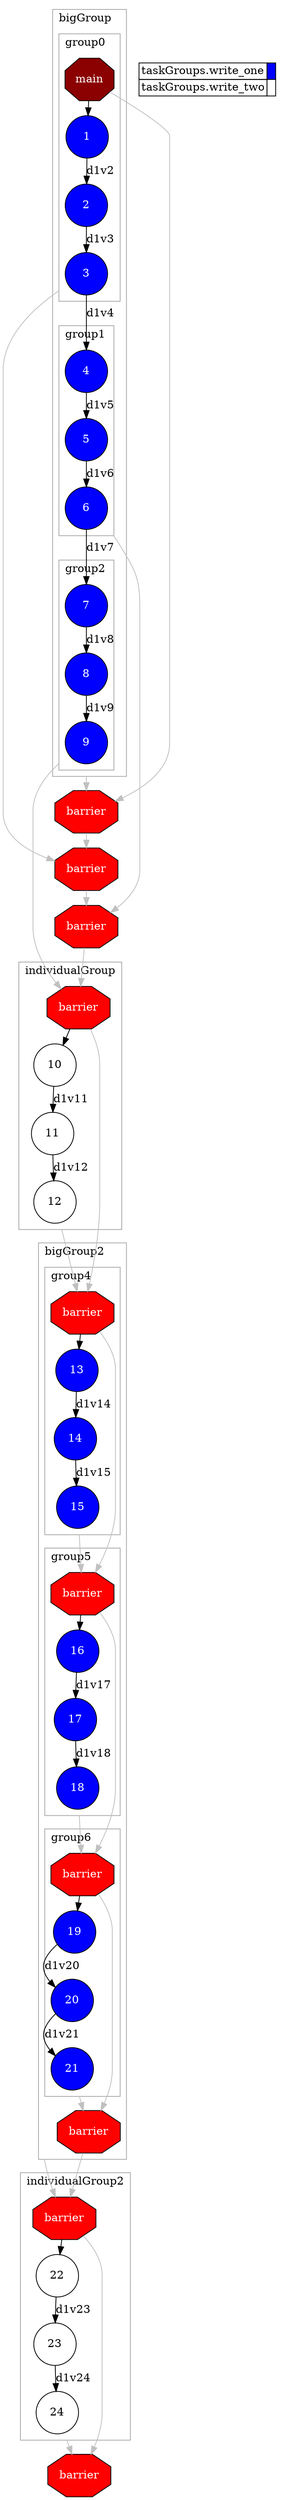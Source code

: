 digraph {
  newrank=true;
  rankdir=TB;
  labeljust="l";
  compound= true;
  subgraph dependence_graph {
    ranksep=0.20;
    node[height=0.75];

Synchro0[label="main", shape=octagon, style=filled fillcolor="#8B0000" fontcolor="#FFFFFF"];
subgraph clusterTasksbigGroup {
shape=rect;
node[height=0.75];
color="#A9A9A9"; 
label="bigGroup";

subgraph clusterTasksgroup0 {
shape=rect;
node[height=0.75];
color="#A9A9A9"; 
label="group0";

1[shape=circle, style=filled fillcolor="#0000ff" fontcolor="#ffffff"];
Synchro0 -> 1;
2[shape=circle, style=filled fillcolor="#0000ff" fontcolor="#ffffff"];
1 -> 2 [label="d1v2"];
3[shape=circle, style=filled fillcolor="#0000ff" fontcolor="#ffffff"];
2 -> 3 [label="d1v3"];
}

subgraph clusterTasksgroup1 {
shape=rect;
node[height=0.75];
color="#A9A9A9"; 
label="group1";

4[shape=circle, style=filled fillcolor="#0000ff" fontcolor="#ffffff"];
3 -> 4 [label="d1v4"];
5[shape=circle, style=filled fillcolor="#0000ff" fontcolor="#ffffff"];
4 -> 5 [label="d1v5"];
6[shape=circle, style=filled fillcolor="#0000ff" fontcolor="#ffffff"];
5 -> 6 [label="d1v6"];
}

subgraph clusterTasksgroup2 {
shape=rect;
node[height=0.75];
color="#A9A9A9"; 
label="group2";

7[shape=circle, style=filled fillcolor="#0000ff" fontcolor="#ffffff"];
6 -> 7 [label="d1v7"];
8[shape=circle, style=filled fillcolor="#0000ff" fontcolor="#ffffff"];
7 -> 8 [label="d1v8"];
9[shape=circle, style=filled fillcolor="#0000ff" fontcolor="#ffffff"];
8 -> 9 [label="d1v9"];
}

}

Synchro1[label="barrier", shape=octagon, style=filled fillcolor="#ff0000" fontcolor="#FFFFFF"];
Synchro0 -> Synchro1 [color=grey];
9 -> Synchro1 [color=grey][ ltail="clusterTasksbigGroup" ];
Synchro2[label="barrier", shape=octagon, style=filled fillcolor="#ff0000" fontcolor="#FFFFFF"];
Synchro1 -> Synchro2 [color=grey];
3 -> Synchro2 [color=grey][ ltail="clusterTasksgroup0" ];
Synchro3[label="barrier", shape=octagon, style=filled fillcolor="#ff0000" fontcolor="#FFFFFF"];
Synchro2 -> Synchro3 [color=grey];
6 -> Synchro3 [color=grey][ ltail="clusterTasksgroup1" ];
Synchro4[label="barrier", shape=octagon, style=filled fillcolor="#ff0000" fontcolor="#FFFFFF"];
Synchro3 -> Synchro4 [color=grey];
9 -> Synchro4 [color=grey][ ltail="clusterTasksgroup2" ];
subgraph clusterTasksindividualGroup {
shape=rect;
node[height=0.75];
color="#A9A9A9"; 
label="individualGroup";

10[shape=circle, style=filled fillcolor="#ffffff" fontcolor="#000000"];
Synchro4 -> 10;
11[shape=circle, style=filled fillcolor="#ffffff" fontcolor="#000000"];
10 -> 11 [label="d1v11"];
12[shape=circle, style=filled fillcolor="#ffffff" fontcolor="#000000"];
11 -> 12 [label="d1v12"];
}

Synchro5[label="barrier", shape=octagon, style=filled fillcolor="#ff0000" fontcolor="#FFFFFF"];
Synchro4 -> Synchro5 [color=grey];
12 -> Synchro5 [color=grey][ ltail="clusterTasksindividualGroup" ];
subgraph clusterTasksbigGroup2 {
shape=rect;
node[height=0.75];
color="#A9A9A9"; 
label="bigGroup2";

subgraph clusterTasksgroup4 {
shape=rect;
node[height=0.75];
color="#A9A9A9"; 
label="group4";

13[shape=circle, style=filled fillcolor="#0000ff" fontcolor="#ffffff"];
Synchro5 -> 13;
14[shape=circle, style=filled fillcolor="#0000ff" fontcolor="#ffffff"];
13 -> 14 [label="d1v14"];
15[shape=circle, style=filled fillcolor="#0000ff" fontcolor="#ffffff"];
14 -> 15 [label="d1v15"];
}

Synchro6[label="barrier", shape=octagon, style=filled fillcolor="#ff0000" fontcolor="#FFFFFF"];
Synchro5 -> Synchro6 [color=grey];
15 -> Synchro6 [color=grey][ ltail="clusterTasksgroup4" ];
subgraph clusterTasksgroup5 {
shape=rect;
node[height=0.75];
color="#A9A9A9"; 
label="group5";

16[shape=circle, style=filled fillcolor="#0000ff" fontcolor="#ffffff"];
Synchro6 -> 16;
17[shape=circle, style=filled fillcolor="#0000ff" fontcolor="#ffffff"];
16 -> 17 [label="d1v17"];
18[shape=circle, style=filled fillcolor="#0000ff" fontcolor="#ffffff"];
17 -> 18 [label="d1v18"];
}

Synchro7[label="barrier", shape=octagon, style=filled fillcolor="#ff0000" fontcolor="#FFFFFF"];
Synchro6 -> Synchro7 [color=grey];
18 -> Synchro7 [color=grey][ ltail="clusterTasksgroup5" ];
subgraph clusterTasksgroup6 {
shape=rect;
node[height=0.75];
color="#A9A9A9"; 
label="group6";

19[shape=circle, style=filled fillcolor="#0000ff" fontcolor="#ffffff"];
Synchro7 -> 19;
20[shape=circle, style=filled fillcolor="#0000ff" fontcolor="#ffffff"];
19 -> 20 [label="d1v20"];
21[shape=circle, style=filled fillcolor="#0000ff" fontcolor="#ffffff"];
20 -> 21 [label="d1v21"];
}

Synchro8[label="barrier", shape=octagon, style=filled fillcolor="#ff0000" fontcolor="#FFFFFF"];
Synchro7 -> Synchro8 [color=grey];
21 -> Synchro8 [color=grey][ ltail="clusterTasksgroup6" ];
}

Synchro9[label="barrier", shape=octagon, style=filled fillcolor="#ff0000" fontcolor="#FFFFFF"];
Synchro8 -> Synchro9 [color=grey];
21 -> Synchro9 [color=grey][ ltail="clusterTasksbigGroup2" ];
subgraph clusterTasksindividualGroup2 {
shape=rect;
node[height=0.75];
color="#A9A9A9"; 
label="individualGroup2";

22[shape=circle, style=filled fillcolor="#ffffff" fontcolor="#000000"];
Synchro9 -> 22;
23[shape=circle, style=filled fillcolor="#ffffff" fontcolor="#000000"];
22 -> 23 [label="d1v23"];
24[shape=circle, style=filled fillcolor="#ffffff" fontcolor="#000000"];
23 -> 24 [label="d1v24"];
}

Synchro10[label="barrier", shape=octagon, style=filled fillcolor="#ff0000" fontcolor="#FFFFFF"];
Synchro9 -> Synchro10 [color=grey];
24 -> Synchro10 [color=grey][ ltail="clusterTasksindividualGroup2" ];  }
  subgraph legend {
    rank=sink;
    node [shape=plaintext, height=0.75];
    ranksep=0.20;
    label = "Legend";
    key [label=<
      <table border="0" cellpadding="2" cellspacing="0" cellborder="1">
<tr>
<td align="right">taskGroups.write_one</td>
<td bgcolor="#0000ff">&nbsp;</td>
</tr>
<tr>
<td align="right">taskGroups.write_two</td>
<td bgcolor="#ffffff">&nbsp;</td>
</tr>
      </table>
    >]
  }
}
